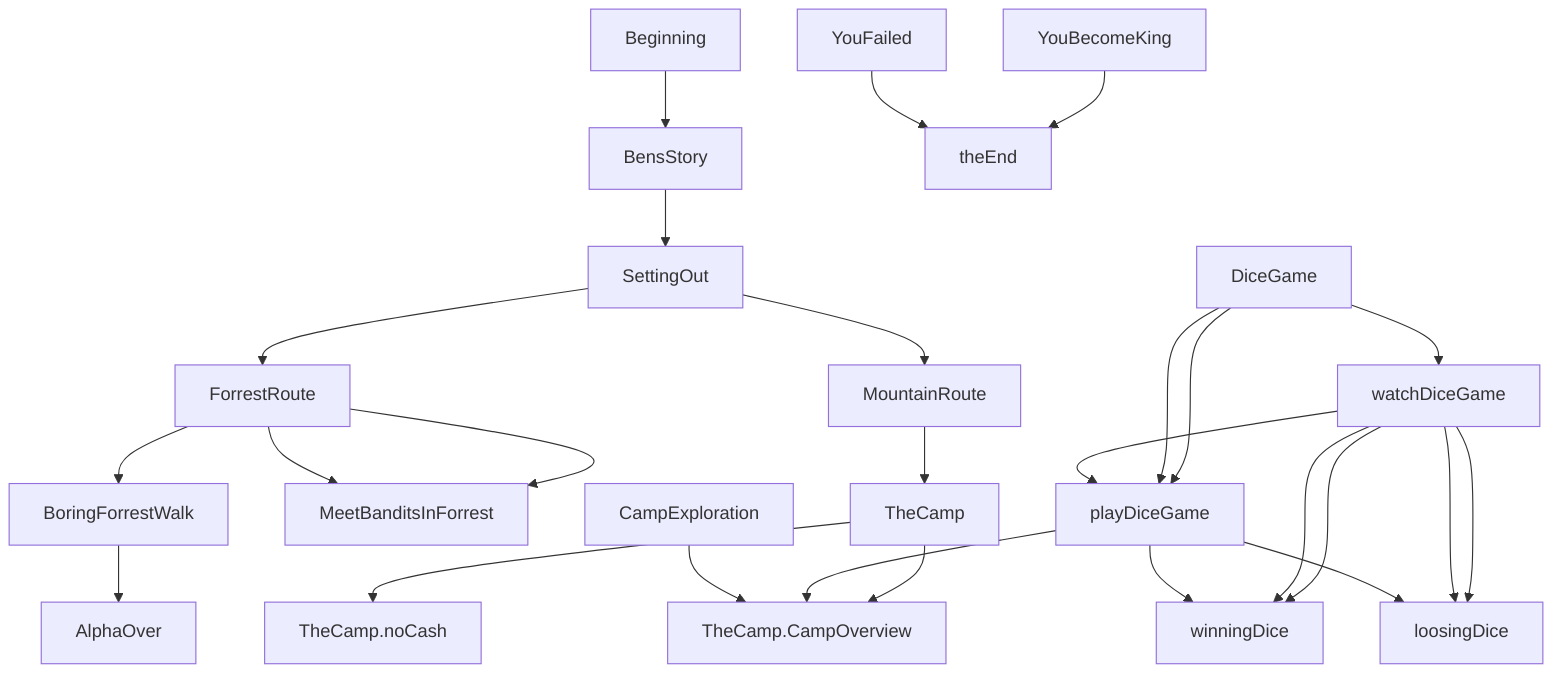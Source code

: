 graph TD;Beginning-->BensStory;BensStory-->SettingOut;SettingOut-->ForrestRoute;SettingOut-->MountainRoute;ForrestRoute-->BoringForrestWalk;ForrestRoute-->MeetBanditsInForrest;ForrestRoute-->MeetBanditsInForrest;BoringForrestWalk-->AlphaOver;TheCamp-->TheCamp.CampOverview;TheCamp-->TheCamp.noCash;YouBecomeKing-->theEnd;YouFailed-->theEnd;DiceGame-->watchDiceGame;DiceGame-->playDiceGame;DiceGame-->playDiceGame;watchDiceGame-->winningDice;watchDiceGame-->loosingDice;watchDiceGame-->loosingDice;watchDiceGame-->winningDice;watchDiceGame-->playDiceGame;playDiceGame-->loosingDice;playDiceGame-->winningDice;playDiceGame-->TheCamp.CampOverview;CampExploration-->TheCamp.CampOverview;MountainRoute-->TheCamp;